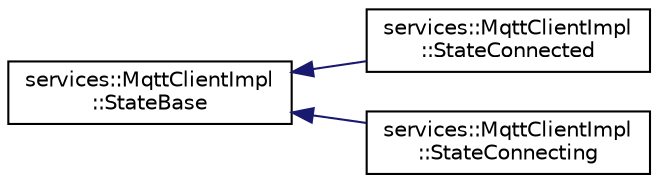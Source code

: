 digraph "Graphical Class Hierarchy"
{
 // INTERACTIVE_SVG=YES
  edge [fontname="Helvetica",fontsize="10",labelfontname="Helvetica",labelfontsize="10"];
  node [fontname="Helvetica",fontsize="10",shape=record];
  rankdir="LR";
  Node0 [label="services::MqttClientImpl\l::StateBase",height=0.2,width=0.4,color="black", fillcolor="white", style="filled",URL="$d8/d75/classservices_1_1_mqtt_client_impl_1_1_state_base.html"];
  Node0 -> Node1 [dir="back",color="midnightblue",fontsize="10",style="solid",fontname="Helvetica"];
  Node1 [label="services::MqttClientImpl\l::StateConnected",height=0.2,width=0.4,color="black", fillcolor="white", style="filled",URL="$d7/dac/classservices_1_1_mqtt_client_impl_1_1_state_connected.html"];
  Node0 -> Node2 [dir="back",color="midnightblue",fontsize="10",style="solid",fontname="Helvetica"];
  Node2 [label="services::MqttClientImpl\l::StateConnecting",height=0.2,width=0.4,color="black", fillcolor="white", style="filled",URL="$db/d78/classservices_1_1_mqtt_client_impl_1_1_state_connecting.html"];
}
